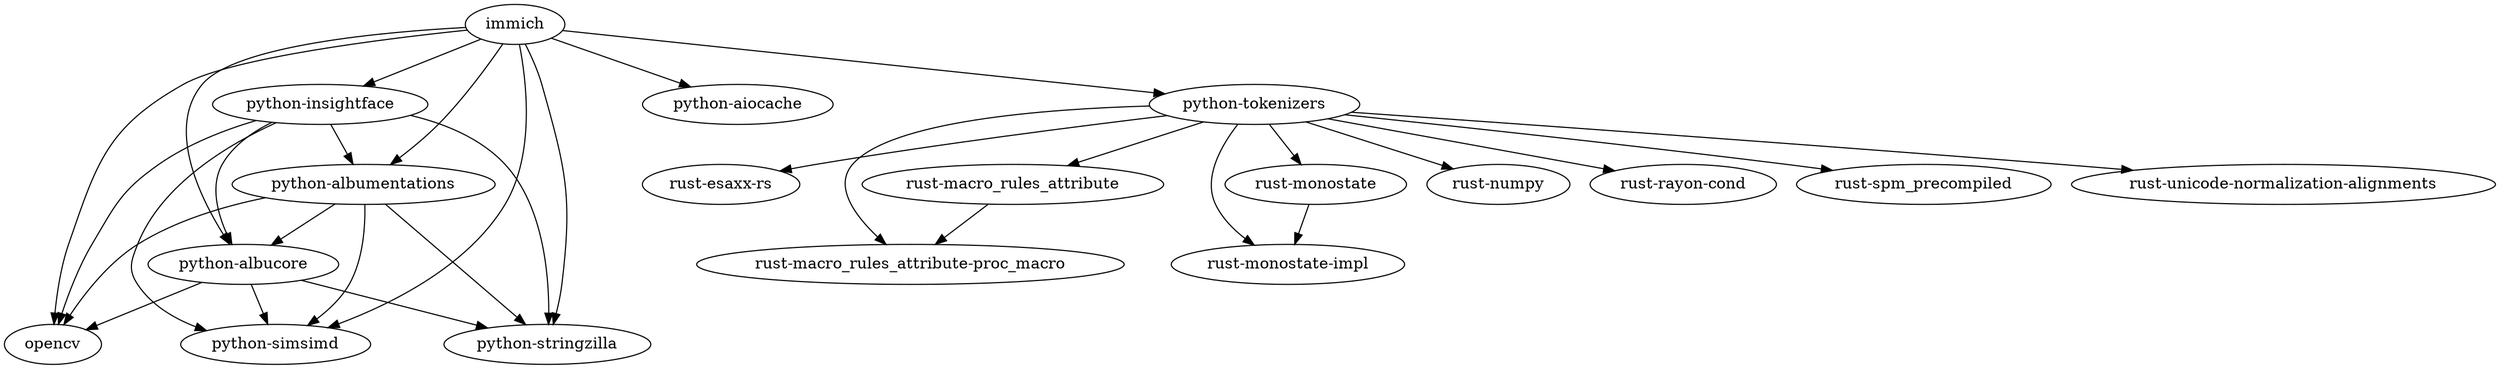digraph deps {
"immich" -> "opencv";
"immich" -> "python-aiocache";
"immich" -> "python-albucore";
"immich" -> "python-albumentations";
"immich" -> "python-insightface";
"immich" -> "python-simsimd";
"immich" -> "python-stringzilla";
"immich" -> "python-tokenizers";
"python-albucore" -> "opencv";
"python-albucore" -> "python-simsimd";
"python-albucore" -> "python-stringzilla";
"python-albumentations" -> "opencv";
"python-albumentations" -> "python-albucore";
"python-albumentations" -> "python-simsimd";
"python-albumentations" -> "python-stringzilla";
"python-insightface" -> "opencv";
"python-insightface" -> "python-albucore";
"python-insightface" -> "python-albumentations";
"python-insightface" -> "python-simsimd";
"python-insightface" -> "python-stringzilla";
"python-tokenizers" -> "rust-esaxx-rs";
"python-tokenizers" -> "rust-macro_rules_attribute";
"python-tokenizers" -> "rust-macro_rules_attribute-proc_macro";
"python-tokenizers" -> "rust-monostate";
"python-tokenizers" -> "rust-monostate-impl";
"python-tokenizers" -> "rust-numpy";
"python-tokenizers" -> "rust-rayon-cond";
"python-tokenizers" -> "rust-spm_precompiled";
"python-tokenizers" -> "rust-unicode-normalization-alignments";
"rust-macro_rules_attribute" -> "rust-macro_rules_attribute-proc_macro";
"rust-monostate" -> "rust-monostate-impl";
}
